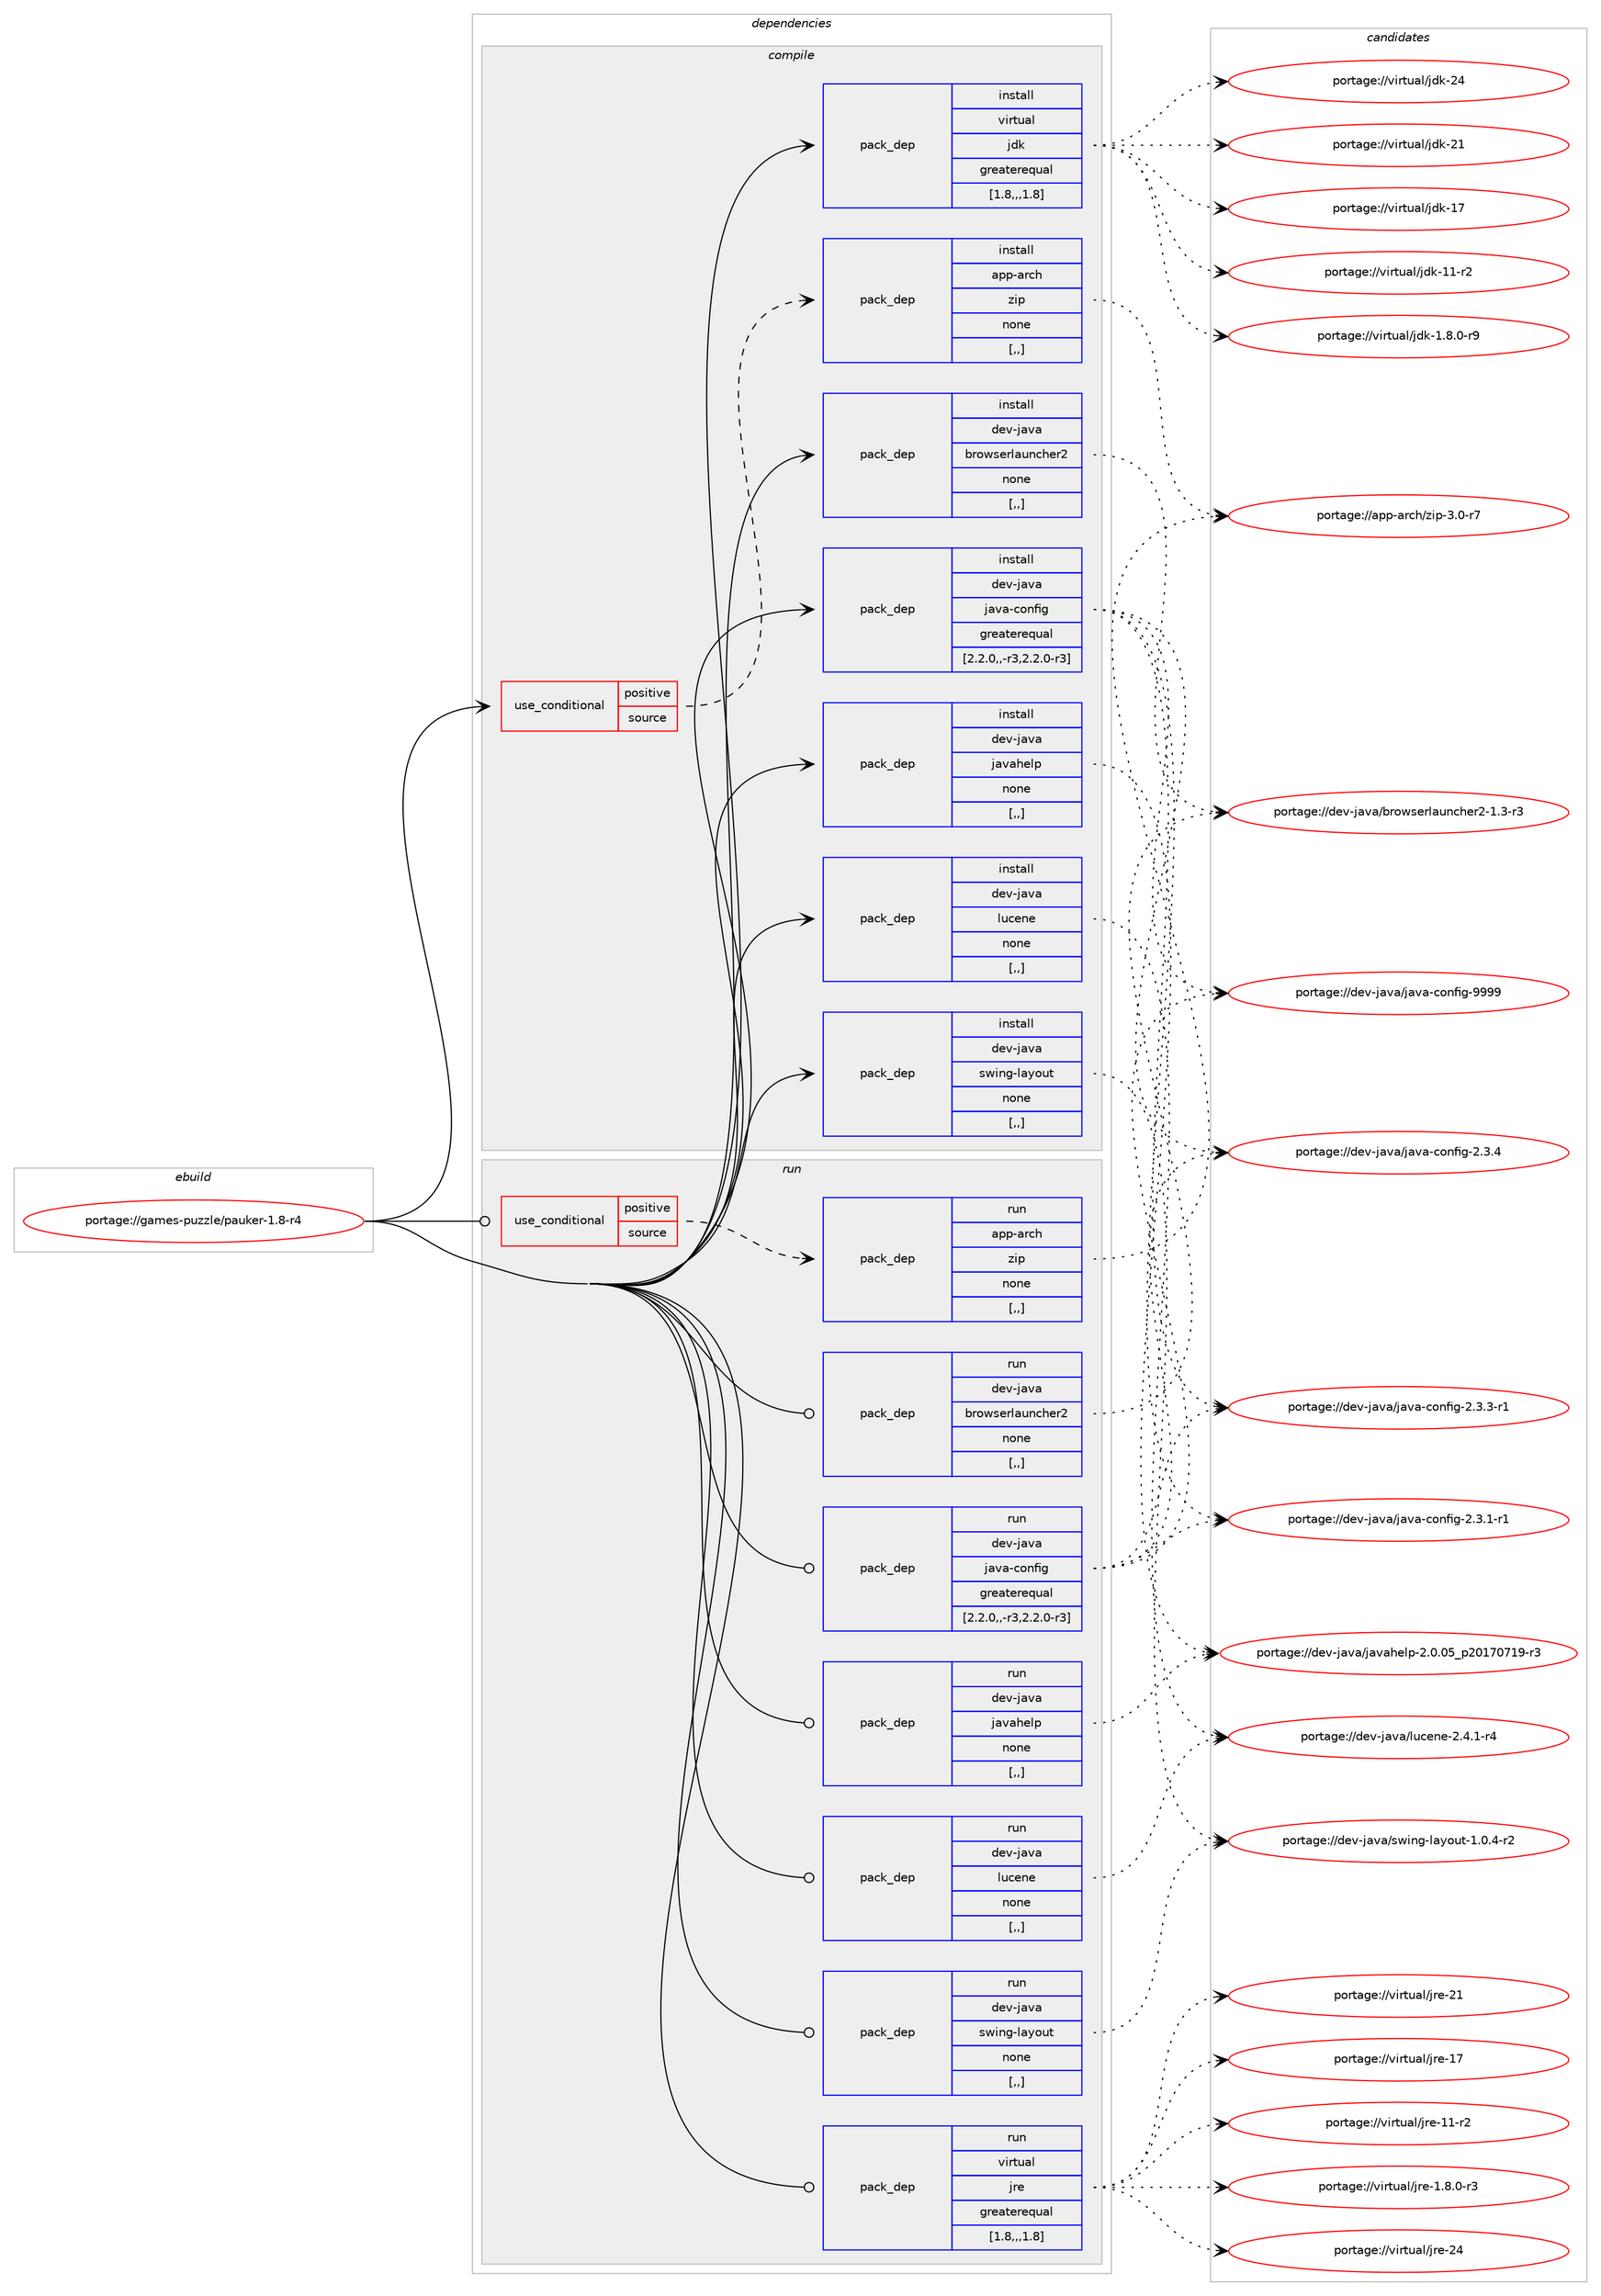 digraph prolog {

# *************
# Graph options
# *************

newrank=true;
concentrate=true;
compound=true;
graph [rankdir=LR,fontname=Helvetica,fontsize=10,ranksep=1.5];#, ranksep=2.5, nodesep=0.2];
edge  [arrowhead=vee];
node  [fontname=Helvetica,fontsize=10];

# **********
# The ebuild
# **********

subgraph cluster_leftcol {
color=gray;
label=<<i>ebuild</i>>;
id [label="portage://games-puzzle/pauker-1.8-r4", color=red, width=4, href="../games-puzzle/pauker-1.8-r4.svg"];
}

# ****************
# The dependencies
# ****************

subgraph cluster_midcol {
color=gray;
label=<<i>dependencies</i>>;
subgraph cluster_compile {
fillcolor="#eeeeee";
style=filled;
label=<<i>compile</i>>;
subgraph cond64315 {
dependency231761 [label=<<TABLE BORDER="0" CELLBORDER="1" CELLSPACING="0" CELLPADDING="4"><TR><TD ROWSPAN="3" CELLPADDING="10">use_conditional</TD></TR><TR><TD>positive</TD></TR><TR><TD>source</TD></TR></TABLE>>, shape=none, color=red];
subgraph pack165931 {
dependency231762 [label=<<TABLE BORDER="0" CELLBORDER="1" CELLSPACING="0" CELLPADDING="4" WIDTH="220"><TR><TD ROWSPAN="6" CELLPADDING="30">pack_dep</TD></TR><TR><TD WIDTH="110">install</TD></TR><TR><TD>app-arch</TD></TR><TR><TD>zip</TD></TR><TR><TD>none</TD></TR><TR><TD>[,,]</TD></TR></TABLE>>, shape=none, color=blue];
}
dependency231761:e -> dependency231762:w [weight=20,style="dashed",arrowhead="vee"];
}
id:e -> dependency231761:w [weight=20,style="solid",arrowhead="vee"];
subgraph pack165932 {
dependency231763 [label=<<TABLE BORDER="0" CELLBORDER="1" CELLSPACING="0" CELLPADDING="4" WIDTH="220"><TR><TD ROWSPAN="6" CELLPADDING="30">pack_dep</TD></TR><TR><TD WIDTH="110">install</TD></TR><TR><TD>dev-java</TD></TR><TR><TD>browserlauncher2</TD></TR><TR><TD>none</TD></TR><TR><TD>[,,]</TD></TR></TABLE>>, shape=none, color=blue];
}
id:e -> dependency231763:w [weight=20,style="solid",arrowhead="vee"];
subgraph pack165933 {
dependency231764 [label=<<TABLE BORDER="0" CELLBORDER="1" CELLSPACING="0" CELLPADDING="4" WIDTH="220"><TR><TD ROWSPAN="6" CELLPADDING="30">pack_dep</TD></TR><TR><TD WIDTH="110">install</TD></TR><TR><TD>dev-java</TD></TR><TR><TD>java-config</TD></TR><TR><TD>greaterequal</TD></TR><TR><TD>[2.2.0,,-r3,2.2.0-r3]</TD></TR></TABLE>>, shape=none, color=blue];
}
id:e -> dependency231764:w [weight=20,style="solid",arrowhead="vee"];
subgraph pack165934 {
dependency231765 [label=<<TABLE BORDER="0" CELLBORDER="1" CELLSPACING="0" CELLPADDING="4" WIDTH="220"><TR><TD ROWSPAN="6" CELLPADDING="30">pack_dep</TD></TR><TR><TD WIDTH="110">install</TD></TR><TR><TD>dev-java</TD></TR><TR><TD>javahelp</TD></TR><TR><TD>none</TD></TR><TR><TD>[,,]</TD></TR></TABLE>>, shape=none, color=blue];
}
id:e -> dependency231765:w [weight=20,style="solid",arrowhead="vee"];
subgraph pack165935 {
dependency231766 [label=<<TABLE BORDER="0" CELLBORDER="1" CELLSPACING="0" CELLPADDING="4" WIDTH="220"><TR><TD ROWSPAN="6" CELLPADDING="30">pack_dep</TD></TR><TR><TD WIDTH="110">install</TD></TR><TR><TD>dev-java</TD></TR><TR><TD>lucene</TD></TR><TR><TD>none</TD></TR><TR><TD>[,,]</TD></TR></TABLE>>, shape=none, color=blue];
}
id:e -> dependency231766:w [weight=20,style="solid",arrowhead="vee"];
subgraph pack165936 {
dependency231767 [label=<<TABLE BORDER="0" CELLBORDER="1" CELLSPACING="0" CELLPADDING="4" WIDTH="220"><TR><TD ROWSPAN="6" CELLPADDING="30">pack_dep</TD></TR><TR><TD WIDTH="110">install</TD></TR><TR><TD>dev-java</TD></TR><TR><TD>swing-layout</TD></TR><TR><TD>none</TD></TR><TR><TD>[,,]</TD></TR></TABLE>>, shape=none, color=blue];
}
id:e -> dependency231767:w [weight=20,style="solid",arrowhead="vee"];
subgraph pack165937 {
dependency231768 [label=<<TABLE BORDER="0" CELLBORDER="1" CELLSPACING="0" CELLPADDING="4" WIDTH="220"><TR><TD ROWSPAN="6" CELLPADDING="30">pack_dep</TD></TR><TR><TD WIDTH="110">install</TD></TR><TR><TD>virtual</TD></TR><TR><TD>jdk</TD></TR><TR><TD>greaterequal</TD></TR><TR><TD>[1.8,,,1.8]</TD></TR></TABLE>>, shape=none, color=blue];
}
id:e -> dependency231768:w [weight=20,style="solid",arrowhead="vee"];
}
subgraph cluster_compileandrun {
fillcolor="#eeeeee";
style=filled;
label=<<i>compile and run</i>>;
}
subgraph cluster_run {
fillcolor="#eeeeee";
style=filled;
label=<<i>run</i>>;
subgraph cond64316 {
dependency231769 [label=<<TABLE BORDER="0" CELLBORDER="1" CELLSPACING="0" CELLPADDING="4"><TR><TD ROWSPAN="3" CELLPADDING="10">use_conditional</TD></TR><TR><TD>positive</TD></TR><TR><TD>source</TD></TR></TABLE>>, shape=none, color=red];
subgraph pack165938 {
dependency231770 [label=<<TABLE BORDER="0" CELLBORDER="1" CELLSPACING="0" CELLPADDING="4" WIDTH="220"><TR><TD ROWSPAN="6" CELLPADDING="30">pack_dep</TD></TR><TR><TD WIDTH="110">run</TD></TR><TR><TD>app-arch</TD></TR><TR><TD>zip</TD></TR><TR><TD>none</TD></TR><TR><TD>[,,]</TD></TR></TABLE>>, shape=none, color=blue];
}
dependency231769:e -> dependency231770:w [weight=20,style="dashed",arrowhead="vee"];
}
id:e -> dependency231769:w [weight=20,style="solid",arrowhead="odot"];
subgraph pack165939 {
dependency231771 [label=<<TABLE BORDER="0" CELLBORDER="1" CELLSPACING="0" CELLPADDING="4" WIDTH="220"><TR><TD ROWSPAN="6" CELLPADDING="30">pack_dep</TD></TR><TR><TD WIDTH="110">run</TD></TR><TR><TD>dev-java</TD></TR><TR><TD>browserlauncher2</TD></TR><TR><TD>none</TD></TR><TR><TD>[,,]</TD></TR></TABLE>>, shape=none, color=blue];
}
id:e -> dependency231771:w [weight=20,style="solid",arrowhead="odot"];
subgraph pack165940 {
dependency231772 [label=<<TABLE BORDER="0" CELLBORDER="1" CELLSPACING="0" CELLPADDING="4" WIDTH="220"><TR><TD ROWSPAN="6" CELLPADDING="30">pack_dep</TD></TR><TR><TD WIDTH="110">run</TD></TR><TR><TD>dev-java</TD></TR><TR><TD>java-config</TD></TR><TR><TD>greaterequal</TD></TR><TR><TD>[2.2.0,,-r3,2.2.0-r3]</TD></TR></TABLE>>, shape=none, color=blue];
}
id:e -> dependency231772:w [weight=20,style="solid",arrowhead="odot"];
subgraph pack165941 {
dependency231773 [label=<<TABLE BORDER="0" CELLBORDER="1" CELLSPACING="0" CELLPADDING="4" WIDTH="220"><TR><TD ROWSPAN="6" CELLPADDING="30">pack_dep</TD></TR><TR><TD WIDTH="110">run</TD></TR><TR><TD>dev-java</TD></TR><TR><TD>javahelp</TD></TR><TR><TD>none</TD></TR><TR><TD>[,,]</TD></TR></TABLE>>, shape=none, color=blue];
}
id:e -> dependency231773:w [weight=20,style="solid",arrowhead="odot"];
subgraph pack165942 {
dependency231774 [label=<<TABLE BORDER="0" CELLBORDER="1" CELLSPACING="0" CELLPADDING="4" WIDTH="220"><TR><TD ROWSPAN="6" CELLPADDING="30">pack_dep</TD></TR><TR><TD WIDTH="110">run</TD></TR><TR><TD>dev-java</TD></TR><TR><TD>lucene</TD></TR><TR><TD>none</TD></TR><TR><TD>[,,]</TD></TR></TABLE>>, shape=none, color=blue];
}
id:e -> dependency231774:w [weight=20,style="solid",arrowhead="odot"];
subgraph pack165943 {
dependency231775 [label=<<TABLE BORDER="0" CELLBORDER="1" CELLSPACING="0" CELLPADDING="4" WIDTH="220"><TR><TD ROWSPAN="6" CELLPADDING="30">pack_dep</TD></TR><TR><TD WIDTH="110">run</TD></TR><TR><TD>dev-java</TD></TR><TR><TD>swing-layout</TD></TR><TR><TD>none</TD></TR><TR><TD>[,,]</TD></TR></TABLE>>, shape=none, color=blue];
}
id:e -> dependency231775:w [weight=20,style="solid",arrowhead="odot"];
subgraph pack165944 {
dependency231776 [label=<<TABLE BORDER="0" CELLBORDER="1" CELLSPACING="0" CELLPADDING="4" WIDTH="220"><TR><TD ROWSPAN="6" CELLPADDING="30">pack_dep</TD></TR><TR><TD WIDTH="110">run</TD></TR><TR><TD>virtual</TD></TR><TR><TD>jre</TD></TR><TR><TD>greaterequal</TD></TR><TR><TD>[1.8,,,1.8]</TD></TR></TABLE>>, shape=none, color=blue];
}
id:e -> dependency231776:w [weight=20,style="solid",arrowhead="odot"];
}
}

# **************
# The candidates
# **************

subgraph cluster_choices {
rank=same;
color=gray;
label=<<i>candidates</i>>;

subgraph choice165931 {
color=black;
nodesep=1;
choice9711211245971149910447122105112455146484511455 [label="portage://app-arch/zip-3.0-r7", color=red, width=4,href="../app-arch/zip-3.0-r7.svg"];
dependency231762:e -> choice9711211245971149910447122105112455146484511455:w [style=dotted,weight="100"];
}
subgraph choice165932 {
color=black;
nodesep=1;
choice1001011184510697118974798114111119115101114108971171109910410111450454946514511451 [label="portage://dev-java/browserlauncher2-1.3-r3", color=red, width=4,href="../dev-java/browserlauncher2-1.3-r3.svg"];
dependency231763:e -> choice1001011184510697118974798114111119115101114108971171109910410111450454946514511451:w [style=dotted,weight="100"];
}
subgraph choice165933 {
color=black;
nodesep=1;
choice10010111845106971189747106971189745991111101021051034557575757 [label="portage://dev-java/java-config-9999", color=red, width=4,href="../dev-java/java-config-9999.svg"];
choice1001011184510697118974710697118974599111110102105103455046514652 [label="portage://dev-java/java-config-2.3.4", color=red, width=4,href="../dev-java/java-config-2.3.4.svg"];
choice10010111845106971189747106971189745991111101021051034550465146514511449 [label="portage://dev-java/java-config-2.3.3-r1", color=red, width=4,href="../dev-java/java-config-2.3.3-r1.svg"];
choice10010111845106971189747106971189745991111101021051034550465146494511449 [label="portage://dev-java/java-config-2.3.1-r1", color=red, width=4,href="../dev-java/java-config-2.3.1-r1.svg"];
dependency231764:e -> choice10010111845106971189747106971189745991111101021051034557575757:w [style=dotted,weight="100"];
dependency231764:e -> choice1001011184510697118974710697118974599111110102105103455046514652:w [style=dotted,weight="100"];
dependency231764:e -> choice10010111845106971189747106971189745991111101021051034550465146514511449:w [style=dotted,weight="100"];
dependency231764:e -> choice10010111845106971189747106971189745991111101021051034550465146494511449:w [style=dotted,weight="100"];
}
subgraph choice165934 {
color=black;
nodesep=1;
choice100101118451069711897471069711897104101108112455046484648539511250484955485549574511451 [label="portage://dev-java/javahelp-2.0.05_p20170719-r3", color=red, width=4,href="../dev-java/javahelp-2.0.05_p20170719-r3.svg"];
dependency231765:e -> choice100101118451069711897471069711897104101108112455046484648539511250484955485549574511451:w [style=dotted,weight="100"];
}
subgraph choice165935 {
color=black;
nodesep=1;
choice10010111845106971189747108117991011101014550465246494511452 [label="portage://dev-java/lucene-2.4.1-r4", color=red, width=4,href="../dev-java/lucene-2.4.1-r4.svg"];
dependency231766:e -> choice10010111845106971189747108117991011101014550465246494511452:w [style=dotted,weight="100"];
}
subgraph choice165936 {
color=black;
nodesep=1;
choice1001011184510697118974711511910511010345108971211111171164549464846524511450 [label="portage://dev-java/swing-layout-1.0.4-r2", color=red, width=4,href="../dev-java/swing-layout-1.0.4-r2.svg"];
dependency231767:e -> choice1001011184510697118974711511910511010345108971211111171164549464846524511450:w [style=dotted,weight="100"];
}
subgraph choice165937 {
color=black;
nodesep=1;
choice1181051141161179710847106100107455052 [label="portage://virtual/jdk-24", color=red, width=4,href="../virtual/jdk-24.svg"];
choice1181051141161179710847106100107455049 [label="portage://virtual/jdk-21", color=red, width=4,href="../virtual/jdk-21.svg"];
choice1181051141161179710847106100107454955 [label="portage://virtual/jdk-17", color=red, width=4,href="../virtual/jdk-17.svg"];
choice11810511411611797108471061001074549494511450 [label="portage://virtual/jdk-11-r2", color=red, width=4,href="../virtual/jdk-11-r2.svg"];
choice11810511411611797108471061001074549465646484511457 [label="portage://virtual/jdk-1.8.0-r9", color=red, width=4,href="../virtual/jdk-1.8.0-r9.svg"];
dependency231768:e -> choice1181051141161179710847106100107455052:w [style=dotted,weight="100"];
dependency231768:e -> choice1181051141161179710847106100107455049:w [style=dotted,weight="100"];
dependency231768:e -> choice1181051141161179710847106100107454955:w [style=dotted,weight="100"];
dependency231768:e -> choice11810511411611797108471061001074549494511450:w [style=dotted,weight="100"];
dependency231768:e -> choice11810511411611797108471061001074549465646484511457:w [style=dotted,weight="100"];
}
subgraph choice165938 {
color=black;
nodesep=1;
choice9711211245971149910447122105112455146484511455 [label="portage://app-arch/zip-3.0-r7", color=red, width=4,href="../app-arch/zip-3.0-r7.svg"];
dependency231770:e -> choice9711211245971149910447122105112455146484511455:w [style=dotted,weight="100"];
}
subgraph choice165939 {
color=black;
nodesep=1;
choice1001011184510697118974798114111119115101114108971171109910410111450454946514511451 [label="portage://dev-java/browserlauncher2-1.3-r3", color=red, width=4,href="../dev-java/browserlauncher2-1.3-r3.svg"];
dependency231771:e -> choice1001011184510697118974798114111119115101114108971171109910410111450454946514511451:w [style=dotted,weight="100"];
}
subgraph choice165940 {
color=black;
nodesep=1;
choice10010111845106971189747106971189745991111101021051034557575757 [label="portage://dev-java/java-config-9999", color=red, width=4,href="../dev-java/java-config-9999.svg"];
choice1001011184510697118974710697118974599111110102105103455046514652 [label="portage://dev-java/java-config-2.3.4", color=red, width=4,href="../dev-java/java-config-2.3.4.svg"];
choice10010111845106971189747106971189745991111101021051034550465146514511449 [label="portage://dev-java/java-config-2.3.3-r1", color=red, width=4,href="../dev-java/java-config-2.3.3-r1.svg"];
choice10010111845106971189747106971189745991111101021051034550465146494511449 [label="portage://dev-java/java-config-2.3.1-r1", color=red, width=4,href="../dev-java/java-config-2.3.1-r1.svg"];
dependency231772:e -> choice10010111845106971189747106971189745991111101021051034557575757:w [style=dotted,weight="100"];
dependency231772:e -> choice1001011184510697118974710697118974599111110102105103455046514652:w [style=dotted,weight="100"];
dependency231772:e -> choice10010111845106971189747106971189745991111101021051034550465146514511449:w [style=dotted,weight="100"];
dependency231772:e -> choice10010111845106971189747106971189745991111101021051034550465146494511449:w [style=dotted,weight="100"];
}
subgraph choice165941 {
color=black;
nodesep=1;
choice100101118451069711897471069711897104101108112455046484648539511250484955485549574511451 [label="portage://dev-java/javahelp-2.0.05_p20170719-r3", color=red, width=4,href="../dev-java/javahelp-2.0.05_p20170719-r3.svg"];
dependency231773:e -> choice100101118451069711897471069711897104101108112455046484648539511250484955485549574511451:w [style=dotted,weight="100"];
}
subgraph choice165942 {
color=black;
nodesep=1;
choice10010111845106971189747108117991011101014550465246494511452 [label="portage://dev-java/lucene-2.4.1-r4", color=red, width=4,href="../dev-java/lucene-2.4.1-r4.svg"];
dependency231774:e -> choice10010111845106971189747108117991011101014550465246494511452:w [style=dotted,weight="100"];
}
subgraph choice165943 {
color=black;
nodesep=1;
choice1001011184510697118974711511910511010345108971211111171164549464846524511450 [label="portage://dev-java/swing-layout-1.0.4-r2", color=red, width=4,href="../dev-java/swing-layout-1.0.4-r2.svg"];
dependency231775:e -> choice1001011184510697118974711511910511010345108971211111171164549464846524511450:w [style=dotted,weight="100"];
}
subgraph choice165944 {
color=black;
nodesep=1;
choice1181051141161179710847106114101455052 [label="portage://virtual/jre-24", color=red, width=4,href="../virtual/jre-24.svg"];
choice1181051141161179710847106114101455049 [label="portage://virtual/jre-21", color=red, width=4,href="../virtual/jre-21.svg"];
choice1181051141161179710847106114101454955 [label="portage://virtual/jre-17", color=red, width=4,href="../virtual/jre-17.svg"];
choice11810511411611797108471061141014549494511450 [label="portage://virtual/jre-11-r2", color=red, width=4,href="../virtual/jre-11-r2.svg"];
choice11810511411611797108471061141014549465646484511451 [label="portage://virtual/jre-1.8.0-r3", color=red, width=4,href="../virtual/jre-1.8.0-r3.svg"];
dependency231776:e -> choice1181051141161179710847106114101455052:w [style=dotted,weight="100"];
dependency231776:e -> choice1181051141161179710847106114101455049:w [style=dotted,weight="100"];
dependency231776:e -> choice1181051141161179710847106114101454955:w [style=dotted,weight="100"];
dependency231776:e -> choice11810511411611797108471061141014549494511450:w [style=dotted,weight="100"];
dependency231776:e -> choice11810511411611797108471061141014549465646484511451:w [style=dotted,weight="100"];
}
}

}
